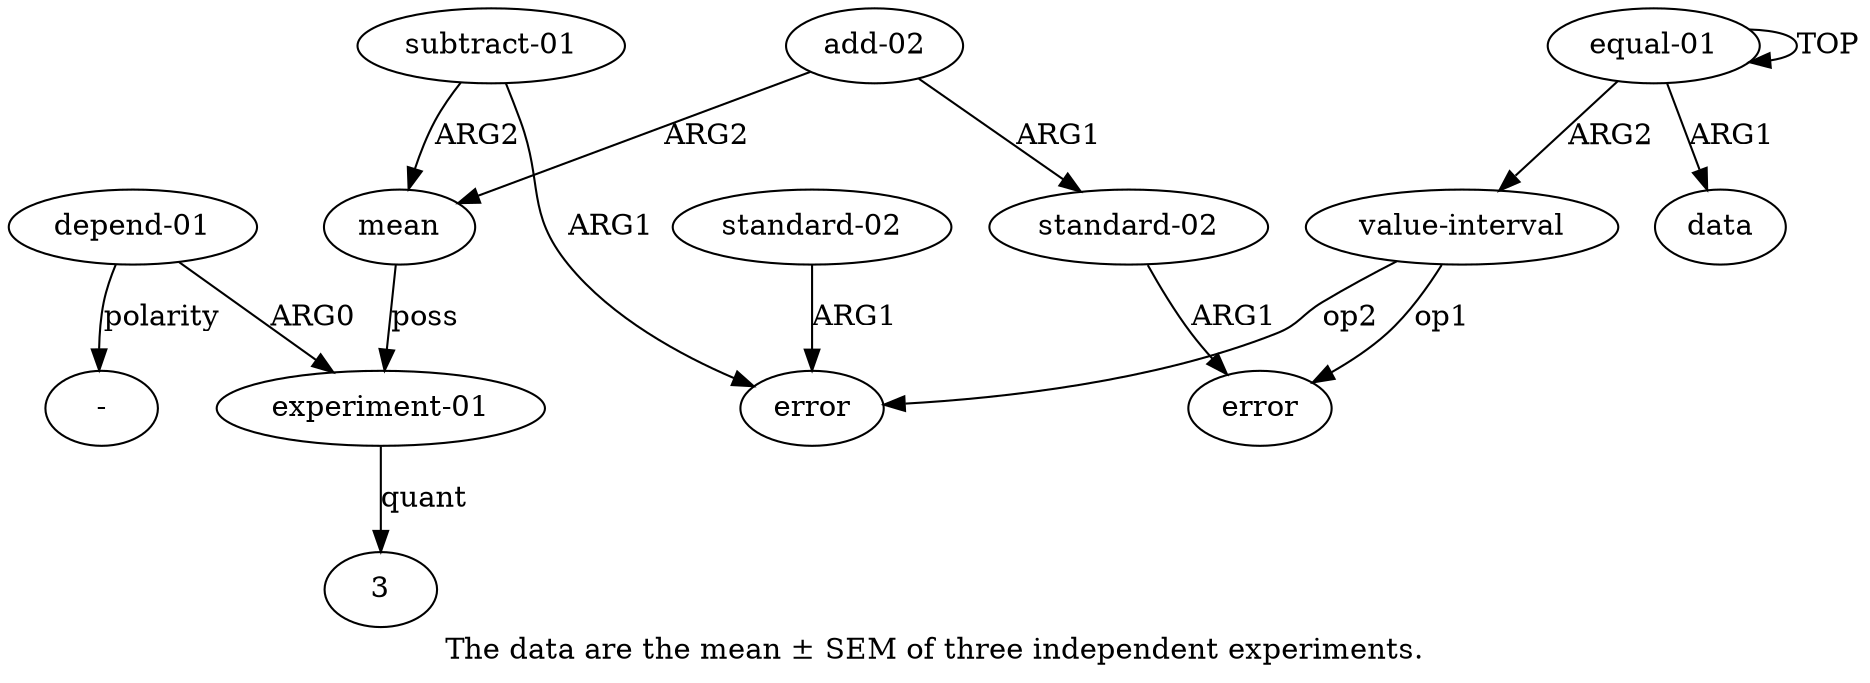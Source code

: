 digraph  {
	graph [label="The data are the mean ± SEM of three independent experiments."];
	node [label="\N"];
	"a7 3"	 [color=black,
		gold_ind=-1,
		gold_label=3,
		label=3,
		test_ind=-1,
		test_label=3];
	a11	 [color=black,
		gold_ind=11,
		gold_label="subtract-01",
		label="subtract-01",
		test_ind=11,
		test_label="subtract-01"];
	a6	 [color=black,
		gold_ind=6,
		gold_label=mean,
		label=mean,
		test_ind=6,
		test_label=mean];
	a11 -> a6 [key=0,
	color=black,
	gold_label=ARG2,
	label=ARG2,
	test_label=ARG2];
a9 [color=black,
	gold_ind=9,
	gold_label=error,
	label=error,
	test_ind=9,
	test_label=error];
a11 -> a9 [key=0,
color=black,
gold_label=ARG1,
label=ARG1,
test_label=ARG1];
a10 [color=black,
gold_ind=10,
gold_label="standard-02",
label="standard-02",
test_ind=10,
test_label="standard-02"];
a10 -> a9 [key=0,
color=black,
gold_label=ARG1,
label=ARG1,
test_label=ARG1];
a1 [color=black,
gold_ind=1,
gold_label=data,
label=data,
test_ind=1,
test_label=data];
a0 [color=black,
gold_ind=0,
gold_label="equal-01",
label="equal-01",
test_ind=0,
test_label="equal-01"];
a0 -> a1 [key=0,
color=black,
gold_label=ARG1,
label=ARG1,
test_label=ARG1];
a0 -> a0 [key=0,
color=black,
gold_label=TOP,
label=TOP,
test_label=TOP];
a2 [color=black,
gold_ind=2,
gold_label="value-interval",
label="value-interval",
test_ind=2,
test_label="value-interval"];
a0 -> a2 [key=0,
color=black,
gold_label=ARG2,
label=ARG2,
test_label=ARG2];
a3 [color=black,
gold_ind=3,
gold_label=error,
label=error,
test_ind=3,
test_label=error];
a2 -> a3 [key=0,
color=black,
gold_label=op1,
label=op1,
test_label=op1];
a2 -> a9 [key=0,
color=black,
gold_label=op2,
label=op2,
test_label=op2];
a5 [color=black,
gold_ind=5,
gold_label="add-02",
label="add-02",
test_ind=5,
test_label="add-02"];
a4 [color=black,
gold_ind=4,
gold_label="standard-02",
label="standard-02",
test_ind=4,
test_label="standard-02"];
a5 -> a4 [key=0,
color=black,
gold_label=ARG1,
label=ARG1,
test_label=ARG1];
a5 -> a6 [key=0,
color=black,
gold_label=ARG2,
label=ARG2,
test_label=ARG2];
a4 -> a3 [key=0,
color=black,
gold_label=ARG1,
label=ARG1,
test_label=ARG1];
a7 [color=black,
gold_ind=7,
gold_label="experiment-01",
label="experiment-01",
test_ind=7,
test_label="experiment-01"];
a7 -> "a7 3" [key=0,
color=black,
gold_label=quant,
label=quant,
test_label=quant];
a6 -> a7 [key=0,
color=black,
gold_label=poss,
label=poss,
test_label=poss];
a8 [color=black,
gold_ind=8,
gold_label="depend-01",
label="depend-01",
test_ind=8,
test_label="depend-01"];
a8 -> a7 [key=0,
color=black,
gold_label=ARG0,
label=ARG0,
test_label=ARG0];
"a8 -" [color=black,
gold_ind=-1,
gold_label="-",
label="-",
test_ind=-1,
test_label="-"];
a8 -> "a8 -" [key=0,
color=black,
gold_label=polarity,
label=polarity,
test_label=polarity];
}
